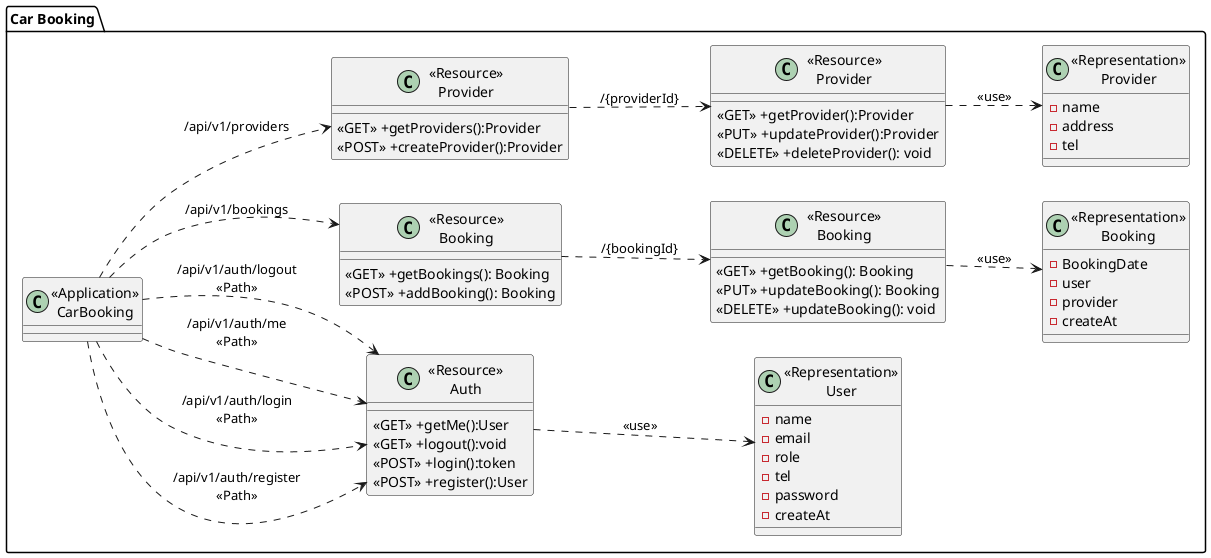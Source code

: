 @startuml Car Booking System Use Case Diagram
left to right direction
package "Car Booking"{
    class "<<Application>>\nCarBooking" as CarBooking{}

    class "<<Resource>>\nAuth" as ResourceAuth{
        <<GET>> +getMe():User
        <<GET>> +logout():void
        <<POST>> +login():token
        <<POST>> +register():User
    }

    class "<<Resource>>\nBooking" as ResourceBooking2 {
        <<GET>> +getBooking(): Booking
        <<PUT>> +updateBooking(): Booking
        <<DELETE>> +updateBooking(): void
    }

    class "<<Resource>>\nBooking" as ResourceBooking {
        <<GET>> +getBookings(): Booking
        <<POST>> +addBooking(): Booking
    }

    class "<<Resource>>\nProvider" as ResourceProvider{
        <<GET>> +getProviders():Provider
        <<POST>> +createProvider():Provider
    }

    class "<<Resource>>\nProvider" as ResourceProvider2{
        <<GET>> +getProvider():Provider
        <<PUT>> +updateProvider():Provider
        <<DELETE>> +deleteProvider(): void
    }

    class "<<Representation>>\nBooking" as RepresentationBooking {
        -BookingDate
        -user
        -provider
        -createAt
    }

    class "<<Representation>>\nUser" as RepresentationUser {
        -name
        -email
        -role
        -tel
        -password
        -createAt
    }

    class "<<Representation>>\nProvider" as RepresentationProvider {
        -name
        -address
        -tel
    }


}

CarBooking ..> ResourceAuth:"/api/v1/auth/register\n<<Path>>"
CarBooking ..> ResourceAuth:"/api/v1/auth/login\n<<Path>>"
CarBooking ..> ResourceAuth:"/api/v1/auth/me\n<<Path>>"
CarBooking ..> ResourceAuth:"/api/v1/auth/logout\n<<Path>>"

CarBooking ..> ResourceBooking:"/api/v1/bookings"

CarBooking ..> ResourceProvider:"/api/v1/providers"

ResourceBooking ..>ResourceBooking2: "/{bookingId}"
ResourceAuth ..>RepresentationUser: "<<use>>"
ResourceBooking2 ..>RepresentationBooking: "<<use>>"
ResourceProvider ..> ResourceProvider2: "/{providerId}"
ResourceProvider2 ..>RepresentationProvider:"<<use>>"
' ResourceAuth ..> ResourceHospital: "/{hospitalId}\n<<Path>>"
' ResourceHospital ..> RepresentationHospital: "<<use>>"

@enduml